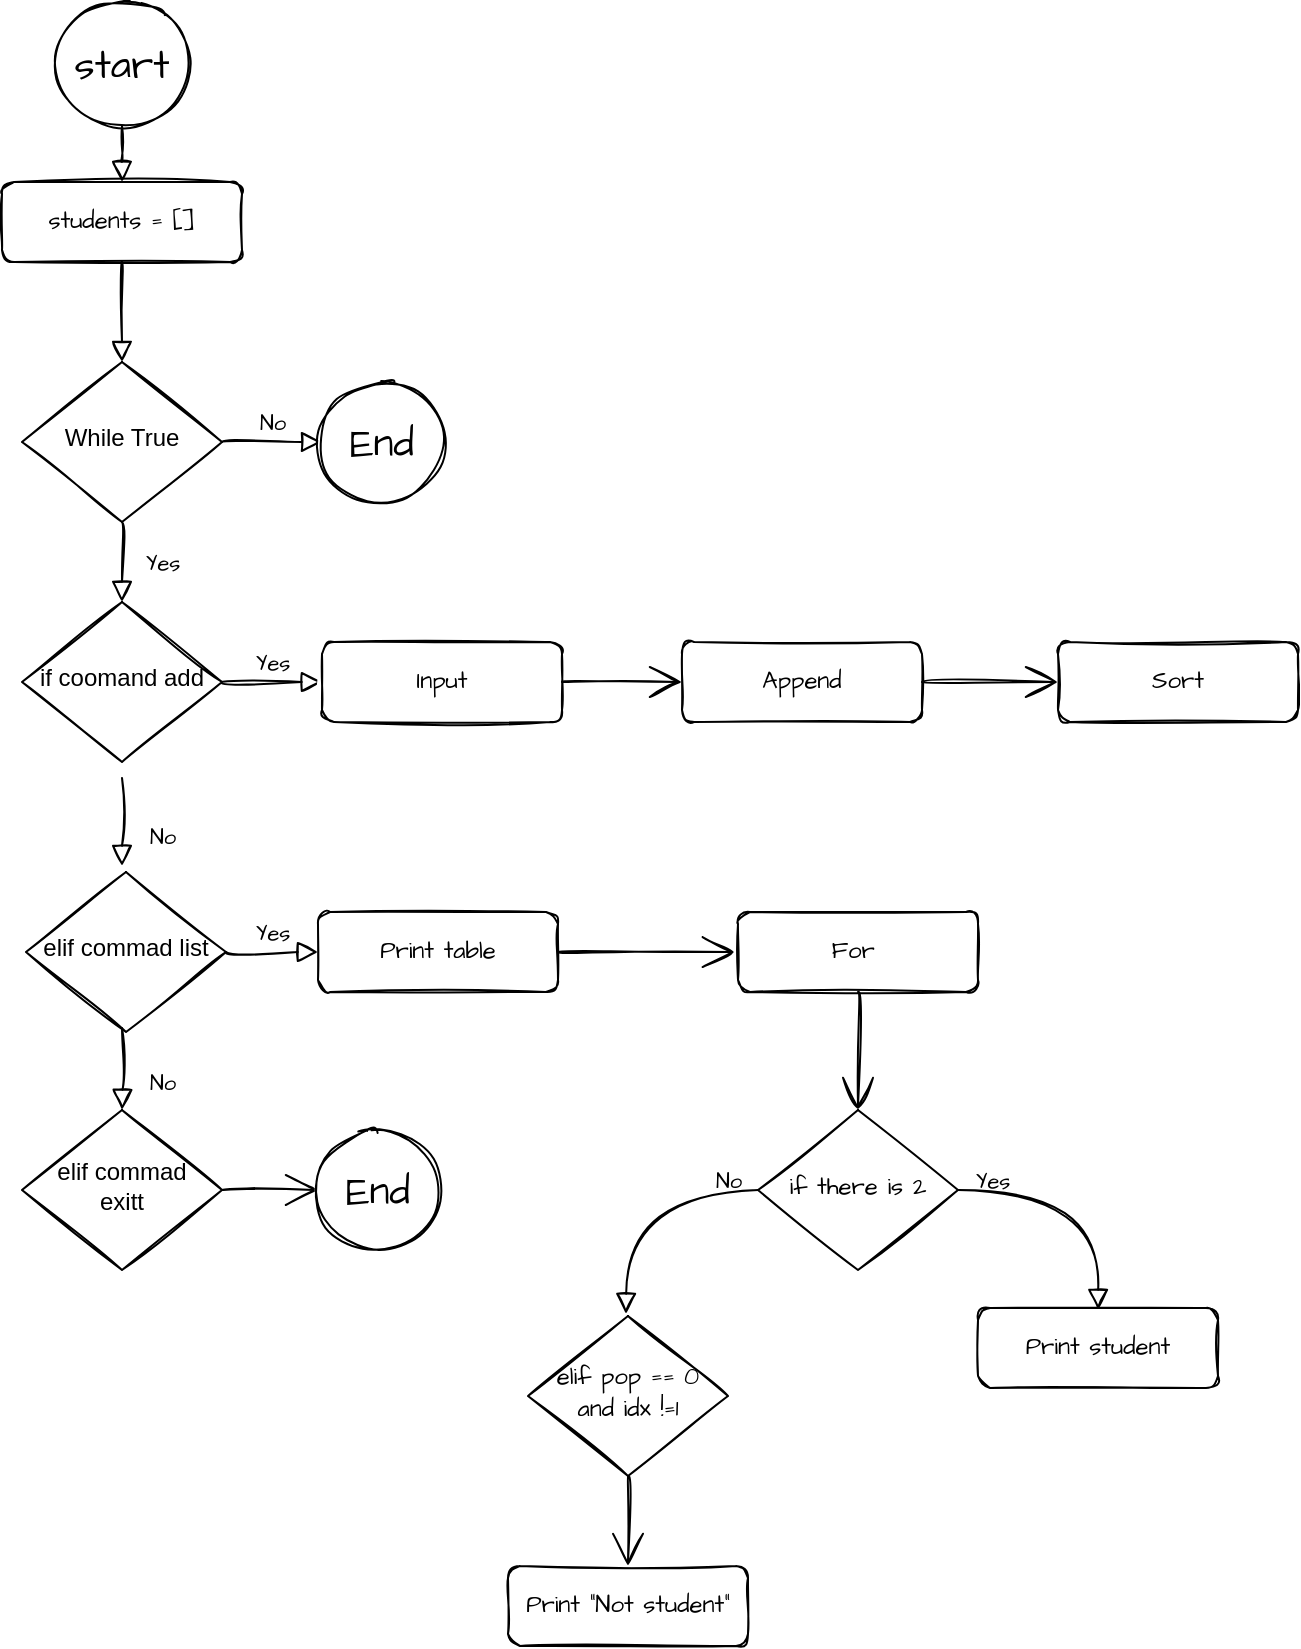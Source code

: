 <mxfile version="15.5.4" type="github">
  <diagram id="NIvjkJKxyI8GpPZ_iYlX" name="Page-1">
    <mxGraphModel dx="2503" dy="1588" grid="0" gridSize="10" guides="1" tooltips="1" connect="1" arrows="1" fold="1" page="0" pageScale="1" pageWidth="827" pageHeight="1169" math="0" shadow="0">
      <root>
        <mxCell id="0" />
        <mxCell id="1" parent="0" />
        <mxCell id="52d4Lj26Xvs1U-b6XWTM-2" value="" style="rounded=0;html=1;jettySize=auto;orthogonalLoop=1;fontSize=11;endArrow=block;endFill=0;endSize=8;strokeWidth=1;shadow=0;labelBackgroundColor=none;edgeStyle=orthogonalEdgeStyle;sketch=1;hachureGap=4;fontFamily=Architects Daughter;fontSource=https%3A%2F%2Ffonts.googleapis.com%2Fcss%3Ffamily%3DArchitects%2BDaughter;sourcePerimeterSpacing=8;targetPerimeterSpacing=8;curved=1;entryX=0.5;entryY=0;entryDx=0;entryDy=0;exitX=0.5;exitY=1;exitDx=0;exitDy=0;" edge="1" parent="1" source="52d4Lj26Xvs1U-b6XWTM-3" target="52d4Lj26Xvs1U-b6XWTM-6">
          <mxGeometry relative="1" as="geometry" />
        </mxCell>
        <mxCell id="52d4Lj26Xvs1U-b6XWTM-3" value="students = []" style="rounded=1;whiteSpace=wrap;html=1;fontSize=12;glass=0;strokeWidth=1;shadow=0;sketch=1;hachureGap=4;pointerEvents=0;fontFamily=Architects Daughter;fontSource=https%3A%2F%2Ffonts.googleapis.com%2Fcss%3Ffamily%3DArchitects%2BDaughter;" vertex="1" parent="1">
          <mxGeometry x="20" y="20" width="120" height="40" as="geometry" />
        </mxCell>
        <mxCell id="52d4Lj26Xvs1U-b6XWTM-4" value="Yes" style="rounded=0;html=1;jettySize=auto;orthogonalLoop=1;fontSize=11;endArrow=block;endFill=0;endSize=8;strokeWidth=1;shadow=0;labelBackgroundColor=none;edgeStyle=orthogonalEdgeStyle;sketch=1;hachureGap=4;fontFamily=Architects Daughter;fontSource=https%3A%2F%2Ffonts.googleapis.com%2Fcss%3Ffamily%3DArchitects%2BDaughter;sourcePerimeterSpacing=8;targetPerimeterSpacing=8;curved=1;entryX=0.5;entryY=0;entryDx=0;entryDy=0;exitX=0.5;exitY=1;exitDx=0;exitDy=0;" edge="1" parent="1" source="52d4Lj26Xvs1U-b6XWTM-6" target="52d4Lj26Xvs1U-b6XWTM-10">
          <mxGeometry y="20" relative="1" as="geometry">
            <mxPoint as="offset" />
            <mxPoint x="80" y="200" as="sourcePoint" />
          </mxGeometry>
        </mxCell>
        <mxCell id="52d4Lj26Xvs1U-b6XWTM-5" value="No" style="edgeStyle=orthogonalEdgeStyle;rounded=0;html=1;jettySize=auto;orthogonalLoop=1;fontSize=11;endArrow=block;endFill=0;endSize=8;strokeWidth=1;shadow=0;labelBackgroundColor=none;sketch=1;hachureGap=4;fontFamily=Architects Daughter;fontSource=https%3A%2F%2Ffonts.googleapis.com%2Fcss%3Ffamily%3DArchitects%2BDaughter;sourcePerimeterSpacing=8;targetPerimeterSpacing=8;curved=1;exitX=1;exitY=0.5;exitDx=0;exitDy=0;entryX=0;entryY=0.5;entryDx=0;entryDy=0;" edge="1" parent="1" source="52d4Lj26Xvs1U-b6XWTM-6" target="52d4Lj26Xvs1U-b6XWTM-54">
          <mxGeometry y="10" relative="1" as="geometry">
            <mxPoint as="offset" />
            <mxPoint x="172" y="150" as="targetPoint" />
          </mxGeometry>
        </mxCell>
        <mxCell id="52d4Lj26Xvs1U-b6XWTM-6" value="While True" style="rhombus;whiteSpace=wrap;html=1;shadow=0;fontFamily=Helvetica;fontSize=12;align=center;strokeWidth=1;spacing=6;spacingTop=-4;sketch=1;hachureGap=4;pointerEvents=0;fontSource=https%3A%2F%2Ffonts.googleapis.com%2Fcss%3Ffamily%3DArchitects%2BDaughter;" vertex="1" parent="1">
          <mxGeometry x="30" y="110" width="100" height="80" as="geometry" />
        </mxCell>
        <mxCell id="52d4Lj26Xvs1U-b6XWTM-8" value="No" style="rounded=0;html=1;jettySize=auto;orthogonalLoop=1;fontSize=11;endArrow=block;endFill=0;endSize=8;strokeWidth=1;shadow=0;labelBackgroundColor=none;edgeStyle=orthogonalEdgeStyle;sketch=1;hachureGap=4;fontFamily=Architects Daughter;fontSource=https%3A%2F%2Ffonts.googleapis.com%2Fcss%3Ffamily%3DArchitects%2BDaughter;sourcePerimeterSpacing=8;targetPerimeterSpacing=8;curved=1;" edge="1" parent="1" source="52d4Lj26Xvs1U-b6XWTM-10">
          <mxGeometry x="0.333" y="20" relative="1" as="geometry">
            <mxPoint as="offset" />
            <mxPoint x="80" y="362" as="targetPoint" />
          </mxGeometry>
        </mxCell>
        <mxCell id="52d4Lj26Xvs1U-b6XWTM-9" value="Yes" style="edgeStyle=orthogonalEdgeStyle;rounded=0;html=1;jettySize=auto;orthogonalLoop=1;fontSize=11;endArrow=block;endFill=0;endSize=8;strokeWidth=1;shadow=0;labelBackgroundColor=none;sketch=1;hachureGap=4;fontFamily=Architects Daughter;fontSource=https%3A%2F%2Ffonts.googleapis.com%2Fcss%3Ffamily%3DArchitects%2BDaughter;sourcePerimeterSpacing=8;targetPerimeterSpacing=8;curved=1;exitX=0.99;exitY=0.5;exitDx=0;exitDy=0;exitPerimeter=0;entryX=0;entryY=0.5;entryDx=0;entryDy=0;" edge="1" parent="1" source="52d4Lj26Xvs1U-b6XWTM-10" target="52d4Lj26Xvs1U-b6XWTM-12">
          <mxGeometry y="10" relative="1" as="geometry">
            <mxPoint as="offset" />
          </mxGeometry>
        </mxCell>
        <mxCell id="52d4Lj26Xvs1U-b6XWTM-10" value="if coomand add" style="rhombus;whiteSpace=wrap;html=1;shadow=0;fontFamily=Helvetica;fontSize=12;align=center;strokeWidth=1;spacing=6;spacingTop=-4;sketch=1;hachureGap=4;pointerEvents=0;fontSource=https%3A%2F%2Ffonts.googleapis.com%2Fcss%3Ffamily%3DArchitects%2BDaughter;" vertex="1" parent="1">
          <mxGeometry x="30" y="230" width="100" height="80" as="geometry" />
        </mxCell>
        <mxCell id="52d4Lj26Xvs1U-b6XWTM-12" value="Input" style="rounded=1;whiteSpace=wrap;html=1;fontSize=12;glass=0;strokeWidth=1;shadow=0;sketch=1;hachureGap=4;pointerEvents=0;fontFamily=Architects Daughter;fontSource=https%3A%2F%2Ffonts.googleapis.com%2Fcss%3Ffamily%3DArchitects%2BDaughter;" vertex="1" parent="1">
          <mxGeometry x="180" y="250" width="120" height="40" as="geometry" />
        </mxCell>
        <mxCell id="52d4Lj26Xvs1U-b6XWTM-13" value="start" style="ellipse;whiteSpace=wrap;html=1;sketch=1;hachureGap=4;pointerEvents=0;fontFamily=Architects Daughter;fontSource=https%3A%2F%2Ffonts.googleapis.com%2Fcss%3Ffamily%3DArchitects%2BDaughter;fontSize=20;" vertex="1" parent="1">
          <mxGeometry x="48" y="-70" width="64" height="62" as="geometry" />
        </mxCell>
        <mxCell id="52d4Lj26Xvs1U-b6XWTM-15" value="" style="rounded=0;html=1;jettySize=auto;orthogonalLoop=1;fontSize=11;endArrow=block;endFill=0;endSize=8;strokeWidth=1;shadow=0;labelBackgroundColor=none;edgeStyle=orthogonalEdgeStyle;sketch=1;hachureGap=4;fontFamily=Architects Daughter;fontSource=https%3A%2F%2Ffonts.googleapis.com%2Fcss%3Ffamily%3DArchitects%2BDaughter;sourcePerimeterSpacing=8;targetPerimeterSpacing=8;curved=1;entryX=0.5;entryY=0;entryDx=0;entryDy=0;exitX=0.5;exitY=1;exitDx=0;exitDy=0;" edge="1" parent="1" source="52d4Lj26Xvs1U-b6XWTM-13" target="52d4Lj26Xvs1U-b6XWTM-3">
          <mxGeometry relative="1" as="geometry">
            <mxPoint x="90" y="78" as="sourcePoint" />
            <mxPoint x="137" y="90" as="targetPoint" />
            <Array as="points">
              <mxPoint x="80" y="8" />
              <mxPoint x="80" y="8" />
            </Array>
          </mxGeometry>
        </mxCell>
        <mxCell id="52d4Lj26Xvs1U-b6XWTM-17" value="elif commad list" style="rhombus;whiteSpace=wrap;html=1;shadow=0;fontFamily=Helvetica;fontSize=12;align=center;strokeWidth=1;spacing=6;spacingTop=-4;sketch=1;hachureGap=4;pointerEvents=0;fontSource=https%3A%2F%2Ffonts.googleapis.com%2Fcss%3Ffamily%3DArchitects%2BDaughter;" vertex="1" parent="1">
          <mxGeometry x="32" y="365" width="100" height="80" as="geometry" />
        </mxCell>
        <mxCell id="52d4Lj26Xvs1U-b6XWTM-23" value="Append" style="rounded=1;whiteSpace=wrap;html=1;fontSize=12;glass=0;strokeWidth=1;shadow=0;sketch=1;hachureGap=4;pointerEvents=0;fontFamily=Architects Daughter;fontSource=https%3A%2F%2Ffonts.googleapis.com%2Fcss%3Ffamily%3DArchitects%2BDaughter;" vertex="1" parent="1">
          <mxGeometry x="360" y="250" width="120" height="40" as="geometry" />
        </mxCell>
        <mxCell id="52d4Lj26Xvs1U-b6XWTM-25" value="" style="edgeStyle=none;orthogonalLoop=1;jettySize=auto;html=1;rounded=0;sketch=1;hachureGap=4;fontFamily=Architects Daughter;fontSource=https%3A%2F%2Ffonts.googleapis.com%2Fcss%3Ffamily%3DArchitects%2BDaughter;fontSize=16;endArrow=open;startSize=14;endSize=14;sourcePerimeterSpacing=8;targetPerimeterSpacing=8;curved=1;exitX=1;exitY=0.5;exitDx=0;exitDy=0;entryX=0;entryY=0.5;entryDx=0;entryDy=0;" edge="1" parent="1" source="52d4Lj26Xvs1U-b6XWTM-12" target="52d4Lj26Xvs1U-b6XWTM-23">
          <mxGeometry width="120" relative="1" as="geometry">
            <mxPoint x="89" y="324" as="sourcePoint" />
            <mxPoint x="209" y="324" as="targetPoint" />
            <Array as="points" />
          </mxGeometry>
        </mxCell>
        <mxCell id="52d4Lj26Xvs1U-b6XWTM-26" value="Sort" style="rounded=1;whiteSpace=wrap;html=1;fontSize=12;glass=0;strokeWidth=1;shadow=0;sketch=1;hachureGap=4;pointerEvents=0;fontFamily=Architects Daughter;fontSource=https%3A%2F%2Ffonts.googleapis.com%2Fcss%3Ffamily%3DArchitects%2BDaughter;" vertex="1" parent="1">
          <mxGeometry x="548" y="250" width="120" height="40" as="geometry" />
        </mxCell>
        <mxCell id="52d4Lj26Xvs1U-b6XWTM-27" value="" style="edgeStyle=none;orthogonalLoop=1;jettySize=auto;html=1;rounded=0;sketch=1;hachureGap=4;fontFamily=Architects Daughter;fontSource=https%3A%2F%2Ffonts.googleapis.com%2Fcss%3Ffamily%3DArchitects%2BDaughter;fontSize=16;endArrow=open;startSize=14;endSize=14;sourcePerimeterSpacing=8;targetPerimeterSpacing=8;curved=1;exitX=1;exitY=0.5;exitDx=0;exitDy=0;entryX=0;entryY=0.5;entryDx=0;entryDy=0;" edge="1" parent="1" source="52d4Lj26Xvs1U-b6XWTM-23" target="52d4Lj26Xvs1U-b6XWTM-26">
          <mxGeometry width="120" relative="1" as="geometry">
            <mxPoint x="310" y="280" as="sourcePoint" />
            <mxPoint x="370" y="280" as="targetPoint" />
            <Array as="points" />
          </mxGeometry>
        </mxCell>
        <mxCell id="52d4Lj26Xvs1U-b6XWTM-28" value="Print table" style="rounded=1;whiteSpace=wrap;html=1;fontSize=12;glass=0;strokeWidth=1;shadow=0;sketch=1;hachureGap=4;pointerEvents=0;fontFamily=Architects Daughter;fontSource=https%3A%2F%2Ffonts.googleapis.com%2Fcss%3Ffamily%3DArchitects%2BDaughter;" vertex="1" parent="1">
          <mxGeometry x="178" y="385" width="120" height="40" as="geometry" />
        </mxCell>
        <mxCell id="52d4Lj26Xvs1U-b6XWTM-29" value="Yes" style="edgeStyle=orthogonalEdgeStyle;rounded=0;html=1;jettySize=auto;orthogonalLoop=1;fontSize=11;endArrow=block;endFill=0;endSize=8;strokeWidth=1;shadow=0;labelBackgroundColor=none;sketch=1;hachureGap=4;fontFamily=Architects Daughter;fontSource=https%3A%2F%2Ffonts.googleapis.com%2Fcss%3Ffamily%3DArchitects%2BDaughter;sourcePerimeterSpacing=8;targetPerimeterSpacing=8;curved=1;exitX=1;exitY=0.5;exitDx=0;exitDy=0;entryX=0;entryY=0.5;entryDx=0;entryDy=0;" edge="1" parent="1" source="52d4Lj26Xvs1U-b6XWTM-17" target="52d4Lj26Xvs1U-b6XWTM-28">
          <mxGeometry y="10" relative="1" as="geometry">
            <mxPoint as="offset" />
            <mxPoint x="148" y="280" as="sourcePoint" />
            <mxPoint x="182" y="280" as="targetPoint" />
          </mxGeometry>
        </mxCell>
        <mxCell id="52d4Lj26Xvs1U-b6XWTM-34" value="" style="edgeStyle=none;orthogonalLoop=1;jettySize=auto;html=1;rounded=0;sketch=1;hachureGap=4;fontFamily=Architects Daughter;fontSource=https%3A%2F%2Ffonts.googleapis.com%2Fcss%3Ffamily%3DArchitects%2BDaughter;fontSize=16;endArrow=open;startSize=14;endSize=14;sourcePerimeterSpacing=8;targetPerimeterSpacing=8;curved=1;exitX=1;exitY=0.5;exitDx=0;exitDy=0;entryX=0.014;entryY=0.413;entryDx=0;entryDy=0;entryPerimeter=0;" edge="1" parent="1" source="52d4Lj26Xvs1U-b6XWTM-28">
          <mxGeometry width="120" relative="1" as="geometry">
            <mxPoint x="310" y="280" as="sourcePoint" />
            <mxPoint x="386.4" y="405.04" as="targetPoint" />
            <Array as="points" />
          </mxGeometry>
        </mxCell>
        <mxCell id="52d4Lj26Xvs1U-b6XWTM-39" value="&lt;span style=&quot;font-family: &amp;#34;architects daughter&amp;#34;&quot;&gt;if there is 2&lt;/span&gt;" style="rhombus;whiteSpace=wrap;html=1;shadow=0;fontFamily=Helvetica;fontSize=12;align=center;strokeWidth=1;spacing=6;spacingTop=-4;sketch=1;hachureGap=4;pointerEvents=0;fontSource=https%3A%2F%2Ffonts.googleapis.com%2Fcss%3Ffamily%3DArchitects%2BDaughter;" vertex="1" parent="1">
          <mxGeometry x="398" y="484" width="100" height="80" as="geometry" />
        </mxCell>
        <mxCell id="52d4Lj26Xvs1U-b6XWTM-40" value="For&amp;nbsp;" style="rounded=1;whiteSpace=wrap;html=1;fontSize=12;glass=0;strokeWidth=1;shadow=0;sketch=1;hachureGap=4;pointerEvents=0;fontFamily=Architects Daughter;fontSource=https%3A%2F%2Ffonts.googleapis.com%2Fcss%3Ffamily%3DArchitects%2BDaughter;" vertex="1" parent="1">
          <mxGeometry x="388" y="385" width="120" height="40" as="geometry" />
        </mxCell>
        <mxCell id="52d4Lj26Xvs1U-b6XWTM-42" value="" style="edgeStyle=none;orthogonalLoop=1;jettySize=auto;html=1;rounded=0;sketch=1;hachureGap=4;fontFamily=Architects Daughter;fontSource=https%3A%2F%2Ffonts.googleapis.com%2Fcss%3Ffamily%3DArchitects%2BDaughter;fontSize=16;endArrow=open;startSize=14;endSize=14;sourcePerimeterSpacing=8;targetPerimeterSpacing=8;curved=1;exitX=0.5;exitY=1;exitDx=0;exitDy=0;entryX=0.5;entryY=0;entryDx=0;entryDy=0;" edge="1" parent="1" source="52d4Lj26Xvs1U-b6XWTM-40" target="52d4Lj26Xvs1U-b6XWTM-39">
          <mxGeometry width="120" relative="1" as="geometry">
            <mxPoint x="308" y="415" as="sourcePoint" />
            <mxPoint x="396.4" y="415.04" as="targetPoint" />
            <Array as="points" />
          </mxGeometry>
        </mxCell>
        <mxCell id="52d4Lj26Xvs1U-b6XWTM-43" value="Yes" style="edgeStyle=orthogonalEdgeStyle;rounded=0;html=1;jettySize=auto;orthogonalLoop=1;fontSize=11;endArrow=block;endFill=0;endSize=8;strokeWidth=1;shadow=0;labelBackgroundColor=none;sketch=1;hachureGap=4;fontFamily=Architects Daughter;fontSource=https%3A%2F%2Ffonts.googleapis.com%2Fcss%3Ffamily%3DArchitects%2BDaughter;sourcePerimeterSpacing=8;targetPerimeterSpacing=8;curved=1;exitX=1;exitY=0.5;exitDx=0;exitDy=0;" edge="1" parent="1" source="52d4Lj26Xvs1U-b6XWTM-39">
          <mxGeometry x="-0.739" y="5" relative="1" as="geometry">
            <mxPoint as="offset" />
            <mxPoint x="148" y="280" as="sourcePoint" />
            <mxPoint x="568" y="584" as="targetPoint" />
          </mxGeometry>
        </mxCell>
        <mxCell id="52d4Lj26Xvs1U-b6XWTM-44" value="No" style="rounded=0;html=1;jettySize=auto;orthogonalLoop=1;fontSize=11;endArrow=block;endFill=0;endSize=8;strokeWidth=1;shadow=0;labelBackgroundColor=none;edgeStyle=orthogonalEdgeStyle;sketch=1;hachureGap=4;fontFamily=Architects Daughter;fontSource=https%3A%2F%2Ffonts.googleapis.com%2Fcss%3Ffamily%3DArchitects%2BDaughter;sourcePerimeterSpacing=8;targetPerimeterSpacing=8;curved=1;exitX=0;exitY=0.5;exitDx=0;exitDy=0;" edge="1" parent="1" source="52d4Lj26Xvs1U-b6XWTM-39">
          <mxGeometry x="-0.759" y="-5" relative="1" as="geometry">
            <mxPoint as="offset" />
            <mxPoint x="90" y="328" as="sourcePoint" />
            <mxPoint x="332" y="586" as="targetPoint" />
          </mxGeometry>
        </mxCell>
        <mxCell id="52d4Lj26Xvs1U-b6XWTM-45" value="Print student" style="rounded=1;whiteSpace=wrap;html=1;fontSize=12;glass=0;strokeWidth=1;shadow=0;sketch=1;hachureGap=4;pointerEvents=0;fontFamily=Architects Daughter;fontSource=https%3A%2F%2Ffonts.googleapis.com%2Fcss%3Ffamily%3DArchitects%2BDaughter;" vertex="1" parent="1">
          <mxGeometry x="508" y="583" width="120" height="40" as="geometry" />
        </mxCell>
        <mxCell id="52d4Lj26Xvs1U-b6XWTM-46" value="&lt;font face=&quot;architects daughter&quot;&gt;elif pop == 0 and idx !=1&lt;/font&gt;" style="rhombus;whiteSpace=wrap;html=1;shadow=0;fontFamily=Helvetica;fontSize=12;align=center;strokeWidth=1;spacing=6;spacingTop=-4;sketch=1;hachureGap=4;pointerEvents=0;fontSource=https%3A%2F%2Ffonts.googleapis.com%2Fcss%3Ffamily%3DArchitects%2BDaughter;" vertex="1" parent="1">
          <mxGeometry x="283" y="587" width="100" height="80" as="geometry" />
        </mxCell>
        <mxCell id="52d4Lj26Xvs1U-b6XWTM-47" value="Print &quot;Not student&quot;" style="rounded=1;whiteSpace=wrap;html=1;fontSize=12;glass=0;strokeWidth=1;shadow=0;sketch=1;hachureGap=4;pointerEvents=0;fontFamily=Architects Daughter;fontSource=https%3A%2F%2Ffonts.googleapis.com%2Fcss%3Ffamily%3DArchitects%2BDaughter;" vertex="1" parent="1">
          <mxGeometry x="273" y="712" width="120" height="40" as="geometry" />
        </mxCell>
        <mxCell id="52d4Lj26Xvs1U-b6XWTM-48" value="" style="edgeStyle=none;orthogonalLoop=1;jettySize=auto;html=1;rounded=0;sketch=1;hachureGap=4;fontFamily=Architects Daughter;fontSource=https%3A%2F%2Ffonts.googleapis.com%2Fcss%3Ffamily%3DArchitects%2BDaughter;fontSize=16;endArrow=open;startSize=14;endSize=14;sourcePerimeterSpacing=8;targetPerimeterSpacing=8;curved=1;exitX=0.5;exitY=1;exitDx=0;exitDy=0;entryX=0.5;entryY=0;entryDx=0;entryDy=0;" edge="1" parent="1" source="52d4Lj26Xvs1U-b6XWTM-46" target="52d4Lj26Xvs1U-b6XWTM-47">
          <mxGeometry width="120" relative="1" as="geometry">
            <mxPoint x="308" y="415" as="sourcePoint" />
            <mxPoint x="396.4" y="415.04" as="targetPoint" />
            <Array as="points" />
          </mxGeometry>
        </mxCell>
        <mxCell id="52d4Lj26Xvs1U-b6XWTM-49" value="elif commad exitt" style="rhombus;whiteSpace=wrap;html=1;shadow=0;fontFamily=Helvetica;fontSize=12;align=center;strokeWidth=1;spacing=6;spacingTop=-4;sketch=1;hachureGap=4;pointerEvents=0;fontSource=https%3A%2F%2Ffonts.googleapis.com%2Fcss%3Ffamily%3DArchitects%2BDaughter;" vertex="1" parent="1">
          <mxGeometry x="30" y="484" width="100" height="80" as="geometry" />
        </mxCell>
        <mxCell id="52d4Lj26Xvs1U-b6XWTM-50" value="No" style="rounded=0;html=1;jettySize=auto;orthogonalLoop=1;fontSize=11;endArrow=block;endFill=0;endSize=8;strokeWidth=1;shadow=0;labelBackgroundColor=none;edgeStyle=orthogonalEdgeStyle;sketch=1;hachureGap=4;fontFamily=Architects Daughter;fontSource=https%3A%2F%2Ffonts.googleapis.com%2Fcss%3Ffamily%3DArchitects%2BDaughter;sourcePerimeterSpacing=8;targetPerimeterSpacing=8;curved=1;entryX=0.5;entryY=0;entryDx=0;entryDy=0;" edge="1" parent="1" target="52d4Lj26Xvs1U-b6XWTM-49">
          <mxGeometry x="0.333" y="20" relative="1" as="geometry">
            <mxPoint as="offset" />
            <mxPoint x="80" y="443" as="sourcePoint" />
            <mxPoint x="90" y="372" as="targetPoint" />
          </mxGeometry>
        </mxCell>
        <mxCell id="52d4Lj26Xvs1U-b6XWTM-53" value="" style="edgeStyle=none;orthogonalLoop=1;jettySize=auto;html=1;rounded=0;sketch=1;hachureGap=4;fontFamily=Architects Daughter;fontSource=https%3A%2F%2Ffonts.googleapis.com%2Fcss%3Ffamily%3DArchitects%2BDaughter;fontSize=16;endArrow=open;startSize=14;endSize=14;sourcePerimeterSpacing=8;targetPerimeterSpacing=8;curved=1;exitX=1;exitY=0.5;exitDx=0;exitDy=0;entryX=0;entryY=0.5;entryDx=0;entryDy=0;" edge="1" parent="1" source="52d4Lj26Xvs1U-b6XWTM-49">
          <mxGeometry width="120" relative="1" as="geometry">
            <mxPoint x="308" y="415" as="sourcePoint" />
            <mxPoint x="178" y="524" as="targetPoint" />
            <Array as="points" />
          </mxGeometry>
        </mxCell>
        <mxCell id="52d4Lj26Xvs1U-b6XWTM-54" value="End" style="ellipse;whiteSpace=wrap;html=1;sketch=1;hachureGap=4;pointerEvents=0;fontFamily=Architects Daughter;fontSource=https%3A%2F%2Ffonts.googleapis.com%2Fcss%3Ffamily%3DArchitects%2BDaughter;fontSize=20;" vertex="1" parent="1">
          <mxGeometry x="180" y="120" width="60" height="60" as="geometry" />
        </mxCell>
        <mxCell id="52d4Lj26Xvs1U-b6XWTM-55" value="End" style="ellipse;whiteSpace=wrap;html=1;sketch=1;hachureGap=4;pointerEvents=0;fontFamily=Architects Daughter;fontSource=https%3A%2F%2Ffonts.googleapis.com%2Fcss%3Ffamily%3DArchitects%2BDaughter;fontSize=20;" vertex="1" parent="1">
          <mxGeometry x="178" y="494" width="60" height="60" as="geometry" />
        </mxCell>
      </root>
    </mxGraphModel>
  </diagram>
</mxfile>
